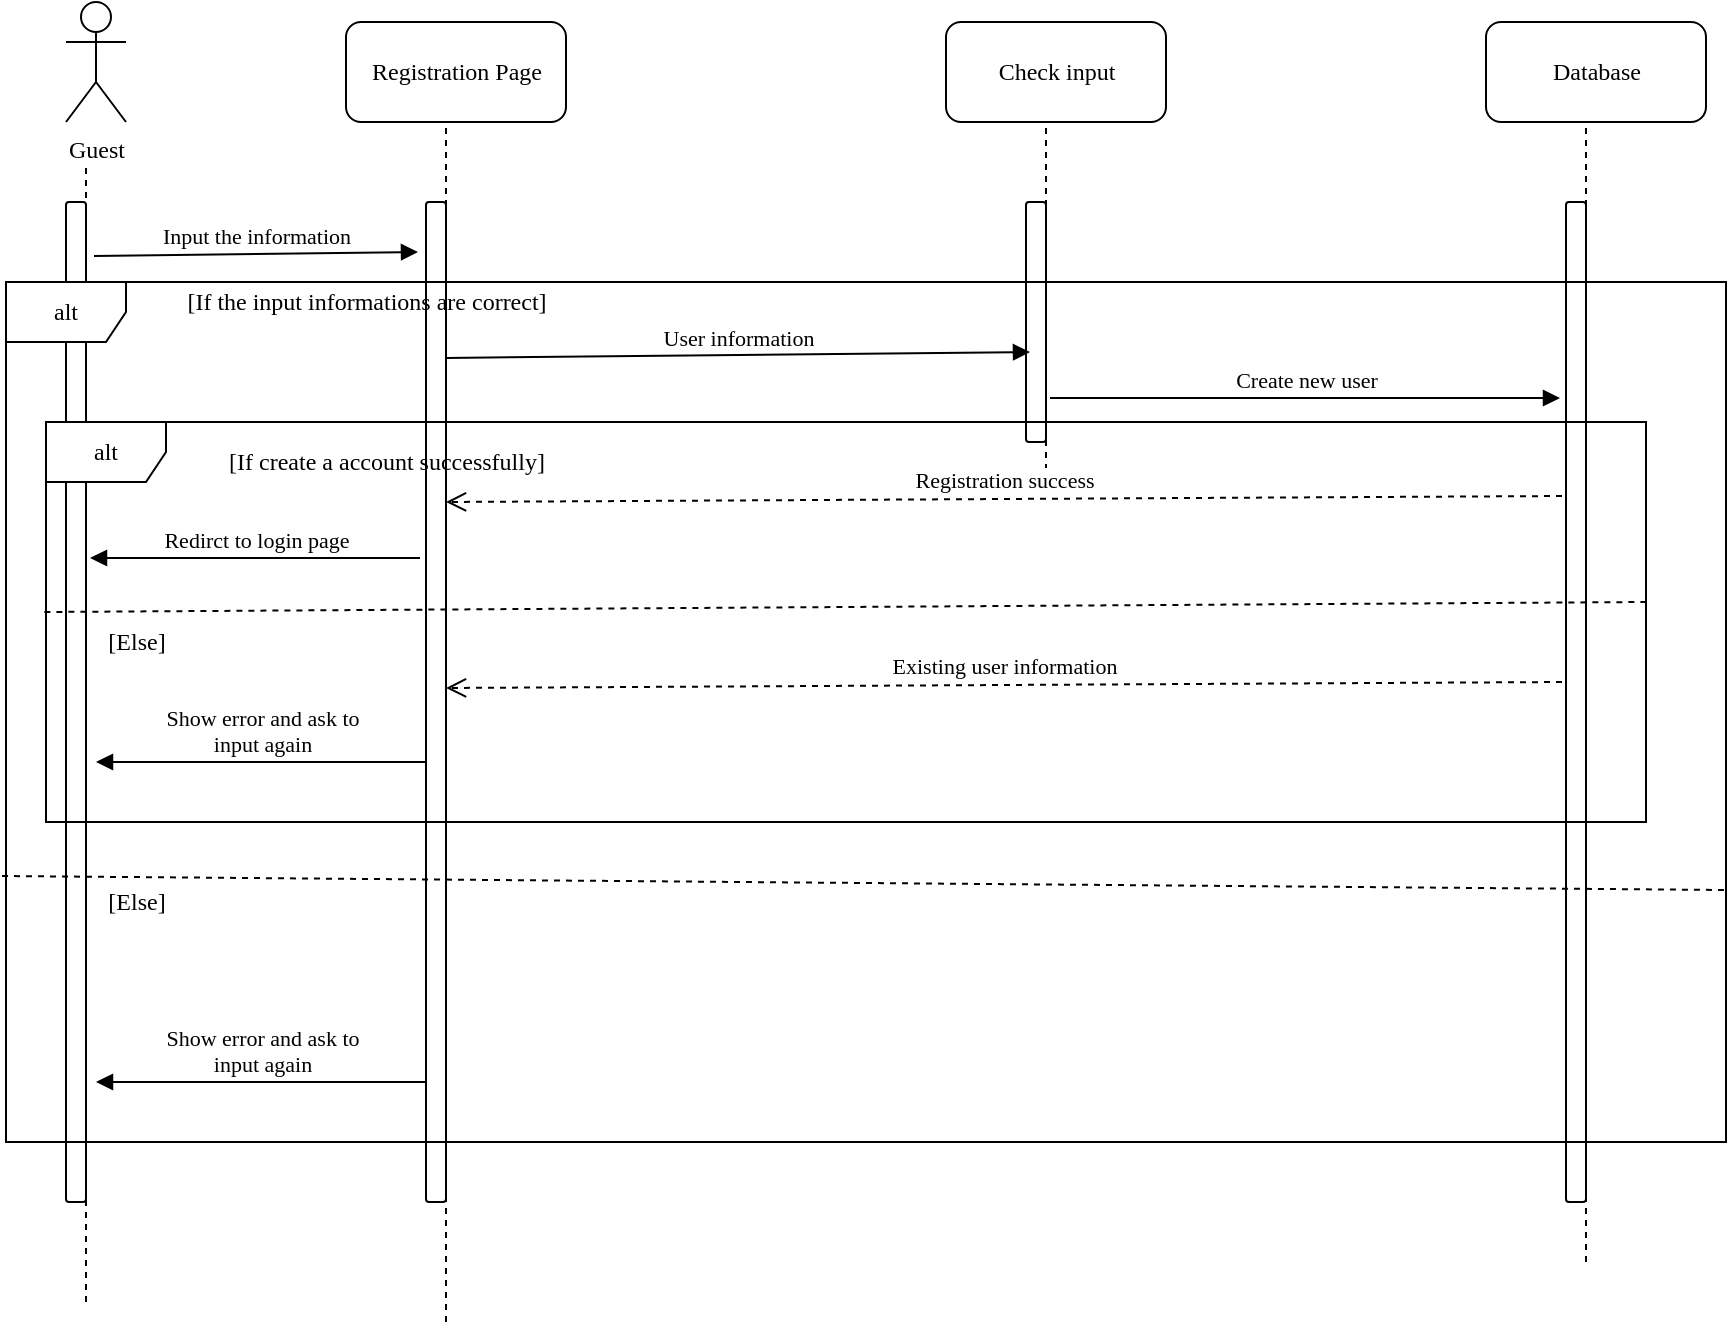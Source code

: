 <mxfile version="13.0.1" type="device"><diagram name="Page-1" id="13e1069c-82ec-6db2-03f1-153e76fe0fe0"><mxGraphModel dx="1422" dy="712" grid="1" gridSize="10" guides="1" tooltips="1" connect="1" arrows="1" fold="1" page="1" pageScale="1" pageWidth="1100" pageHeight="850" background="#ffffff" math="0" shadow="0"><root><mxCell id="0"/><mxCell id="1" parent="0"/><mxCell id="fB3gBFgFGEUwq3GDk7Kn-5" value="Guest" style="shape=umlActor;verticalLabelPosition=bottom;labelBackgroundColor=#ffffff;verticalAlign=top;html=1;outlineConnect=0;rounded=1;shadow=0;comic=0;strokeWidth=1;fontFamily=Verdana;" vertex="1" parent="1"><mxGeometry x="50" y="20" width="30" height="60" as="geometry"/></mxCell><mxCell id="fB3gBFgFGEUwq3GDk7Kn-6" value="" style="endArrow=none;dashed=1;html=1;fontFamily=Verdana;" edge="1" parent="1"><mxGeometry width="50" height="50" relative="1" as="geometry"><mxPoint x="60" y="670" as="sourcePoint"/><mxPoint x="60" y="100" as="targetPoint"/></mxGeometry></mxCell><mxCell id="fB3gBFgFGEUwq3GDk7Kn-7" value="" style="html=1;points=[];perimeter=orthogonalPerimeter;rounded=1;shadow=0;comic=0;strokeWidth=1;fontFamily=Verdana;" vertex="1" parent="1"><mxGeometry x="50" y="120" width="10" height="500" as="geometry"/></mxCell><mxCell id="fB3gBFgFGEUwq3GDk7Kn-8" value="Registration Page" style="html=1;rounded=1;shadow=0;comic=0;strokeWidth=1;fontFamily=Verdana;" vertex="1" parent="1"><mxGeometry x="190" y="30" width="110" height="50" as="geometry"/></mxCell><mxCell id="fB3gBFgFGEUwq3GDk7Kn-9" value="Check input" style="html=1;rounded=1;shadow=0;comic=0;strokeWidth=1;fontFamily=Verdana;" vertex="1" parent="1"><mxGeometry x="490" y="30" width="110" height="50" as="geometry"/></mxCell><mxCell id="fB3gBFgFGEUwq3GDk7Kn-10" value="Database" style="html=1;rounded=1;shadow=0;comic=0;strokeWidth=1;fontFamily=Verdana;" vertex="1" parent="1"><mxGeometry x="760" y="30" width="110" height="50" as="geometry"/></mxCell><mxCell id="fB3gBFgFGEUwq3GDk7Kn-11" value="" style="html=1;points=[];perimeter=orthogonalPerimeter;rounded=1;shadow=0;comic=0;strokeWidth=1;fontFamily=Verdana;" vertex="1" parent="1"><mxGeometry x="230" y="120" width="10" height="500" as="geometry"/></mxCell><mxCell id="fB3gBFgFGEUwq3GDk7Kn-12" value="" style="endArrow=none;dashed=1;html=1;fontFamily=Verdana;" edge="1" parent="1"><mxGeometry width="50" height="50" relative="1" as="geometry"><mxPoint x="240" y="680" as="sourcePoint"/><mxPoint x="240" y="80" as="targetPoint"/></mxGeometry></mxCell><mxCell id="fB3gBFgFGEUwq3GDk7Kn-13" value="Input the information" style="html=1;verticalAlign=bottom;endArrow=block;fontFamily=Verdana;exitX=1.4;exitY=0.054;exitDx=0;exitDy=0;exitPerimeter=0;entryX=-0.4;entryY=0.05;entryDx=0;entryDy=0;entryPerimeter=0;" edge="1" parent="1" source="fB3gBFgFGEUwq3GDk7Kn-7" target="fB3gBFgFGEUwq3GDk7Kn-11"><mxGeometry width="80" relative="1" as="geometry"><mxPoint x="510" y="210" as="sourcePoint"/><mxPoint x="590" y="210" as="targetPoint"/></mxGeometry></mxCell><mxCell id="fB3gBFgFGEUwq3GDk7Kn-14" value="" style="endArrow=none;dashed=1;html=1;fontFamily=Verdana;" edge="1" parent="1"><mxGeometry width="50" height="50" relative="1" as="geometry"><mxPoint x="540" y="260" as="sourcePoint"/><mxPoint x="540" y="80" as="targetPoint"/></mxGeometry></mxCell><mxCell id="fB3gBFgFGEUwq3GDk7Kn-15" value="" style="html=1;points=[];perimeter=orthogonalPerimeter;rounded=1;shadow=0;comic=0;strokeWidth=1;fontFamily=Verdana;" vertex="1" parent="1"><mxGeometry x="530" y="120" width="10" height="120" as="geometry"/></mxCell><mxCell id="fB3gBFgFGEUwq3GDk7Kn-16" value="" style="endArrow=none;dashed=1;html=1;fontFamily=Verdana;" edge="1" parent="1"><mxGeometry width="50" height="50" relative="1" as="geometry"><mxPoint x="810" y="650" as="sourcePoint"/><mxPoint x="810" y="80" as="targetPoint"/></mxGeometry></mxCell><mxCell id="fB3gBFgFGEUwq3GDk7Kn-17" value="" style="html=1;points=[];perimeter=orthogonalPerimeter;rounded=1;shadow=0;comic=0;strokeWidth=1;fontFamily=Verdana;" vertex="1" parent="1"><mxGeometry x="800" y="120" width="10" height="500" as="geometry"/></mxCell><mxCell id="fB3gBFgFGEUwq3GDk7Kn-18" value="User information" style="html=1;verticalAlign=bottom;endArrow=block;fontFamily=Verdana;entryX=0.2;entryY=0.625;entryDx=0;entryDy=0;entryPerimeter=0;" edge="1" parent="1" target="fB3gBFgFGEUwq3GDk7Kn-15"><mxGeometry width="80" relative="1" as="geometry"><mxPoint x="240" y="198" as="sourcePoint"/><mxPoint x="590" y="310" as="targetPoint"/></mxGeometry></mxCell><mxCell id="fB3gBFgFGEUwq3GDk7Kn-19" value="Create new user" style="html=1;verticalAlign=bottom;endArrow=block;fontFamily=Verdana;entryX=-0.3;entryY=0.196;entryDx=0;entryDy=0;entryPerimeter=0;" edge="1" parent="1" target="fB3gBFgFGEUwq3GDk7Kn-17"><mxGeometry width="80" relative="1" as="geometry"><mxPoint x="542" y="218" as="sourcePoint"/><mxPoint x="590" y="310" as="targetPoint"/></mxGeometry></mxCell><mxCell id="fB3gBFgFGEUwq3GDk7Kn-20" value="Registration success" style="html=1;verticalAlign=bottom;endArrow=open;dashed=1;endSize=8;fontFamily=Verdana;exitX=-0.2;exitY=0.294;exitDx=0;exitDy=0;exitPerimeter=0;" edge="1" parent="1" source="fB3gBFgFGEUwq3GDk7Kn-17"><mxGeometry relative="1" as="geometry"><mxPoint x="590" y="310" as="sourcePoint"/><mxPoint x="240" y="270" as="targetPoint"/></mxGeometry></mxCell><mxCell id="fB3gBFgFGEUwq3GDk7Kn-23" value="Existing user information" style="html=1;verticalAlign=bottom;endArrow=open;dashed=1;endSize=8;fontFamily=Verdana;exitX=-0.2;exitY=0.294;exitDx=0;exitDy=0;exitPerimeter=0;" edge="1" parent="1"><mxGeometry relative="1" as="geometry"><mxPoint x="798" y="360" as="sourcePoint"/><mxPoint x="240" y="363" as="targetPoint"/></mxGeometry></mxCell><mxCell id="fB3gBFgFGEUwq3GDk7Kn-25" value="Redirct to login page" style="html=1;verticalAlign=bottom;endArrow=block;fontFamily=Verdana;exitX=-0.3;exitY=0.356;exitDx=0;exitDy=0;exitPerimeter=0;entryX=1.2;entryY=0.356;entryDx=0;entryDy=0;entryPerimeter=0;" edge="1" parent="1" source="fB3gBFgFGEUwq3GDk7Kn-11" target="fB3gBFgFGEUwq3GDk7Kn-7"><mxGeometry width="80" relative="1" as="geometry"><mxPoint x="510" y="410" as="sourcePoint"/><mxPoint x="590" y="410" as="targetPoint"/></mxGeometry></mxCell><mxCell id="fB3gBFgFGEUwq3GDk7Kn-26" value="Show error and ask to&lt;br&gt;input again" style="html=1;verticalAlign=bottom;endArrow=block;fontFamily=Verdana;exitX=-0.3;exitY=0.356;exitDx=0;exitDy=0;exitPerimeter=0;entryX=1.2;entryY=0.356;entryDx=0;entryDy=0;entryPerimeter=0;" edge="1" parent="1"><mxGeometry width="80" relative="1" as="geometry"><mxPoint x="230" y="400" as="sourcePoint"/><mxPoint x="65" y="400" as="targetPoint"/></mxGeometry></mxCell><mxCell id="fB3gBFgFGEUwq3GDk7Kn-27" value="Show error and ask to&lt;br&gt;input again" style="html=1;verticalAlign=bottom;endArrow=block;fontFamily=Verdana;exitX=-0.3;exitY=0.356;exitDx=0;exitDy=0;exitPerimeter=0;entryX=1.2;entryY=0.356;entryDx=0;entryDy=0;entryPerimeter=0;" edge="1" parent="1"><mxGeometry width="80" relative="1" as="geometry"><mxPoint x="230" y="560" as="sourcePoint"/><mxPoint x="65" y="560" as="targetPoint"/></mxGeometry></mxCell><mxCell id="fB3gBFgFGEUwq3GDk7Kn-29" value="alt" style="shape=umlFrame;whiteSpace=wrap;html=1;rounded=1;shadow=0;comic=0;strokeWidth=1;fontFamily=Verdana;" vertex="1" parent="1"><mxGeometry x="40" y="230" width="800" height="200" as="geometry"/></mxCell><mxCell id="fB3gBFgFGEUwq3GDk7Kn-30" value="[If create a account successfully]" style="text;html=1;align=center;verticalAlign=middle;resizable=0;points=[];autosize=1;fontFamily=Verdana;" vertex="1" parent="1"><mxGeometry x="100" y="240" width="220" height="20" as="geometry"/></mxCell><mxCell id="fB3gBFgFGEUwq3GDk7Kn-31" value="" style="endArrow=none;dashed=1;html=1;fontFamily=Verdana;entryX=1;entryY=0.45;entryDx=0;entryDy=0;entryPerimeter=0;exitX=-0.001;exitY=0.475;exitDx=0;exitDy=0;exitPerimeter=0;" edge="1" parent="1" source="fB3gBFgFGEUwq3GDk7Kn-29" target="fB3gBFgFGEUwq3GDk7Kn-29"><mxGeometry width="50" height="50" relative="1" as="geometry"><mxPoint x="520" y="370" as="sourcePoint"/><mxPoint x="570" y="320" as="targetPoint"/></mxGeometry></mxCell><mxCell id="fB3gBFgFGEUwq3GDk7Kn-32" value="[Else]" style="text;html=1;align=center;verticalAlign=middle;resizable=0;points=[];autosize=1;fontFamily=Verdana;" vertex="1" parent="1"><mxGeometry x="60" y="330" width="50" height="20" as="geometry"/></mxCell><mxCell id="fB3gBFgFGEUwq3GDk7Kn-33" value="alt" style="shape=umlFrame;whiteSpace=wrap;html=1;rounded=1;shadow=0;comic=0;strokeWidth=1;fontFamily=Verdana;" vertex="1" parent="1"><mxGeometry x="20" y="160" width="860" height="430" as="geometry"/></mxCell><mxCell id="fB3gBFgFGEUwq3GDk7Kn-34" value="" style="endArrow=none;dashed=1;html=1;fontFamily=Verdana;entryX=1.001;entryY=0.707;entryDx=0;entryDy=0;entryPerimeter=0;" edge="1" parent="1" target="fB3gBFgFGEUwq3GDk7Kn-33"><mxGeometry width="50" height="50" relative="1" as="geometry"><mxPoint x="18" y="457" as="sourcePoint"/><mxPoint x="570" y="320" as="targetPoint"/></mxGeometry></mxCell><mxCell id="fB3gBFgFGEUwq3GDk7Kn-35" value="[If the input informations are correct]" style="text;html=1;align=center;verticalAlign=middle;resizable=0;points=[];autosize=1;fontFamily=Verdana;" vertex="1" parent="1"><mxGeometry x="80" y="160" width="240" height="20" as="geometry"/></mxCell><mxCell id="fB3gBFgFGEUwq3GDk7Kn-36" value="[Else]" style="text;html=1;align=center;verticalAlign=middle;resizable=0;points=[];autosize=1;fontFamily=Verdana;" vertex="1" parent="1"><mxGeometry x="60" y="460" width="50" height="20" as="geometry"/></mxCell></root></mxGraphModel></diagram></mxfile>